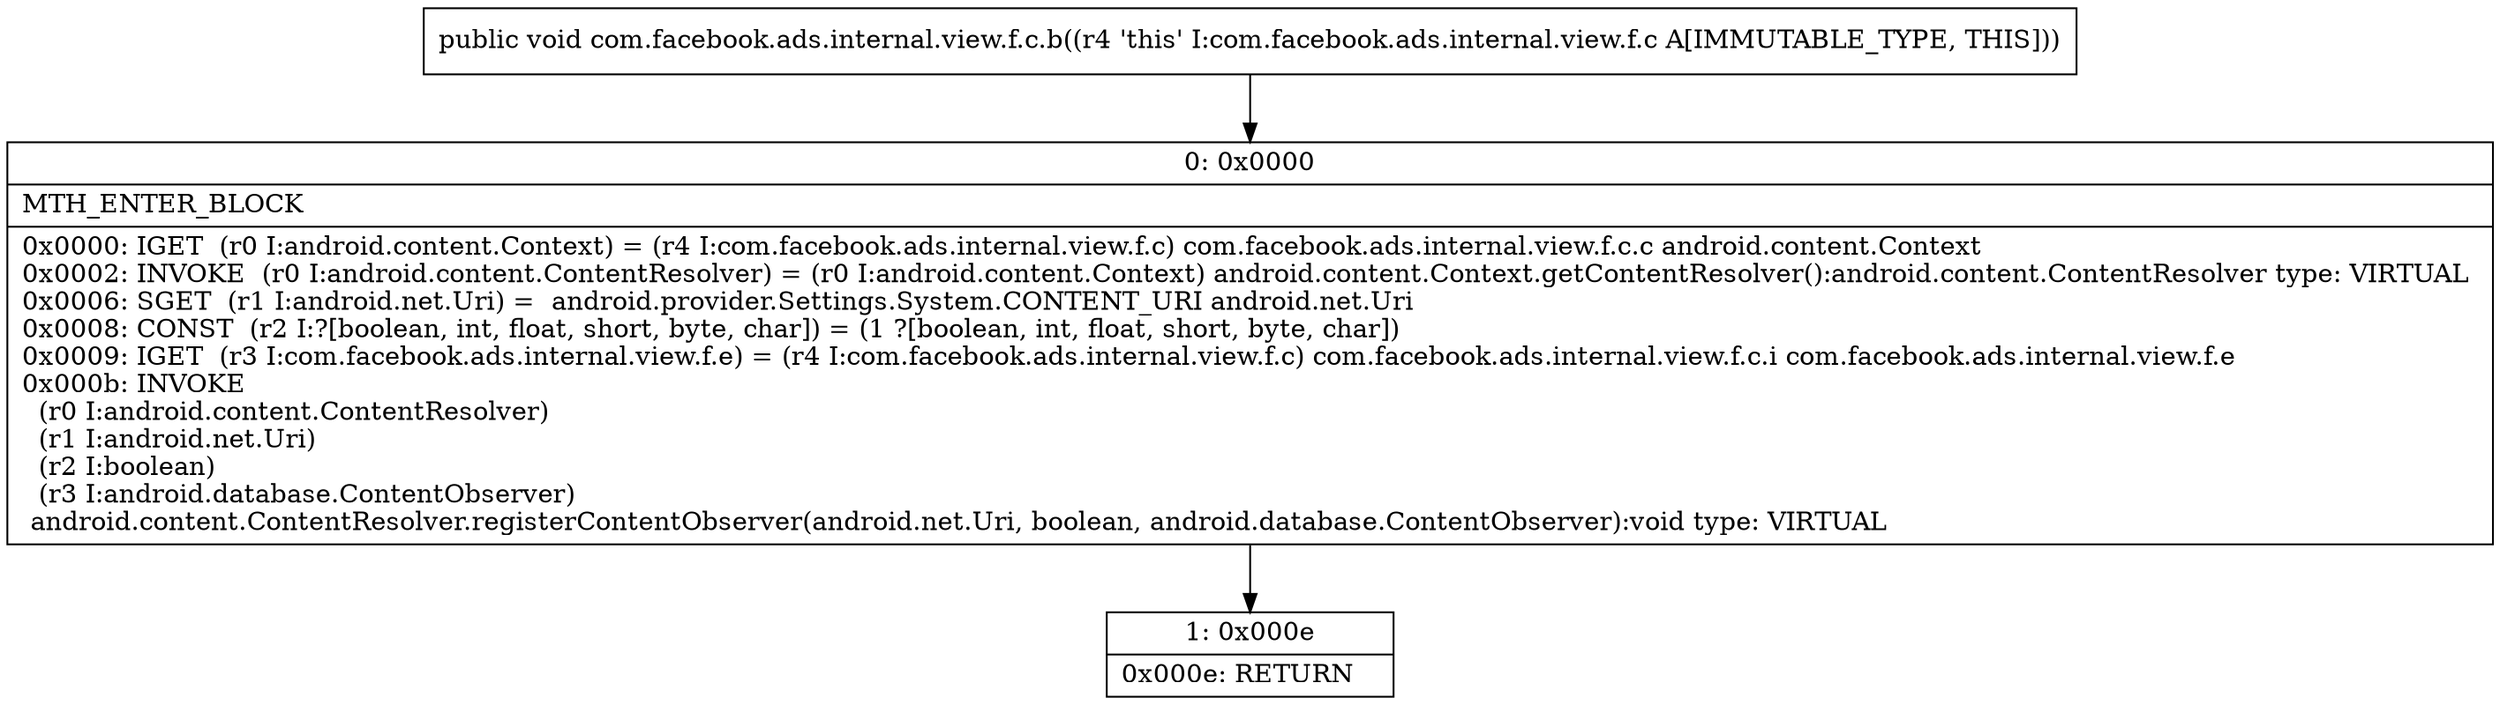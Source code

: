 digraph "CFG forcom.facebook.ads.internal.view.f.c.b()V" {
Node_0 [shape=record,label="{0\:\ 0x0000|MTH_ENTER_BLOCK\l|0x0000: IGET  (r0 I:android.content.Context) = (r4 I:com.facebook.ads.internal.view.f.c) com.facebook.ads.internal.view.f.c.c android.content.Context \l0x0002: INVOKE  (r0 I:android.content.ContentResolver) = (r0 I:android.content.Context) android.content.Context.getContentResolver():android.content.ContentResolver type: VIRTUAL \l0x0006: SGET  (r1 I:android.net.Uri) =  android.provider.Settings.System.CONTENT_URI android.net.Uri \l0x0008: CONST  (r2 I:?[boolean, int, float, short, byte, char]) = (1 ?[boolean, int, float, short, byte, char]) \l0x0009: IGET  (r3 I:com.facebook.ads.internal.view.f.e) = (r4 I:com.facebook.ads.internal.view.f.c) com.facebook.ads.internal.view.f.c.i com.facebook.ads.internal.view.f.e \l0x000b: INVOKE  \l  (r0 I:android.content.ContentResolver)\l  (r1 I:android.net.Uri)\l  (r2 I:boolean)\l  (r3 I:android.database.ContentObserver)\l android.content.ContentResolver.registerContentObserver(android.net.Uri, boolean, android.database.ContentObserver):void type: VIRTUAL \l}"];
Node_1 [shape=record,label="{1\:\ 0x000e|0x000e: RETURN   \l}"];
MethodNode[shape=record,label="{public void com.facebook.ads.internal.view.f.c.b((r4 'this' I:com.facebook.ads.internal.view.f.c A[IMMUTABLE_TYPE, THIS])) }"];
MethodNode -> Node_0;
Node_0 -> Node_1;
}

